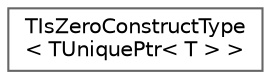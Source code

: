 digraph "Graphical Class Hierarchy"
{
 // INTERACTIVE_SVG=YES
 // LATEX_PDF_SIZE
  bgcolor="transparent";
  edge [fontname=Helvetica,fontsize=10,labelfontname=Helvetica,labelfontsize=10];
  node [fontname=Helvetica,fontsize=10,shape=box,height=0.2,width=0.4];
  rankdir="LR";
  Node0 [id="Node000000",label="TIsZeroConstructType\l\< TUniquePtr\< T \> \>",height=0.2,width=0.4,color="grey40", fillcolor="white", style="filled",URL="$dd/d82/structTIsZeroConstructType_3_01TUniquePtr_3_01T_01_4_01_4.html",tooltip=" "];
}
